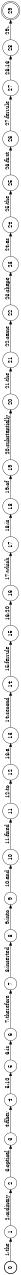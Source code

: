digraph FST {
rankdir = LR;
size = "8.5,11";
label = "";
center = 1;
orientation = Landscape;
ranksep = "0.4";
nodesep = "0.25";
0 [label = "0", shape = circle, style = bold, fontsize = 14]
	0 -> 1 [label = "1:the", fontsize = 14];
1 [label = "1", shape = circle, style = solid, fontsize = 14]
	1 -> 2 [label = "2:ordinary", fontsize = 14];
2 [label = "2", shape = circle, style = solid, fontsize = 14]
	2 -> 3 [label = "3:optical", fontsize = 14];
3 [label = "3", shape = circle, style = solid, fontsize = 14]
	3 -> 4 [label = "4:fiber", fontsize = 14];
4 [label = "4", shape = circle, style = solid, fontsize = 14]
	4 -> 5 [label = "5:10", fontsize = 14];
5 [label = "5", shape = circle, style = solid, fontsize = 14]
	5 -> 6 [label = "6:is", fontsize = 14];
6 [label = "6", shape = circle, style = solid, fontsize = 14]
	6 -> 7 [label = "7:therefore", fontsize = 14];
7 [label = "7", shape = circle, style = solid, fontsize = 14]
	7 -> 8 [label = "8:inserted", fontsize = 14];
8 [label = "8", shape = circle, style = solid, fontsize = 14]
	8 -> 9 [label = "9:into", fontsize = 14];
9 [label = "9", shape = circle, style = solid, fontsize = 14]
	9 -> 10 [label = "10:and", fontsize = 14];
10 [label = "10", shape = circle, style = solid, fontsize = 14]
	10 -> 11 [label = "11:fixed", fontsize = 14];
11 [label = "11", shape = circle, style = solid, fontsize = 14]
	11 -> 12 [label = "12:to", fontsize = 14];
12 [label = "12", shape = circle, style = solid, fontsize = 14]
	12 -> 13 [label = "13:a", fontsize = 14];
13 [label = "13", shape = circle, style = solid, fontsize = 14]
	13 -> 14 [label = "14:second", fontsize = 14];
14 [label = "14", shape = circle, style = solid, fontsize = 14]
	14 -> 15 [label = "15:ferrule", fontsize = 14];
15 [label = "15", shape = circle, style = solid, fontsize = 14]
	15 -> 16 [label = "16:20", fontsize = 14];
16 [label = "16", shape = circle, style = solid, fontsize = 14]
	16 -> 17 [label = "17:which", fontsize = 14];
17 [label = "17", shape = circle, style = solid, fontsize = 14]
	17 -> 18 [label = "18:is", fontsize = 14];
18 [label = "18", shape = circle, style = solid, fontsize = 14]
	18 -> 19 [label = "19:of", fontsize = 14];
19 [label = "19", shape = circle, style = solid, fontsize = 14]
	19 -> 20 [label = "20:substantially", fontsize = 14];
20 [label = "20", shape = circle, style = solid, fontsize = 14]
	20 -> 21 [label = "21:the", fontsize = 14];
21 [label = "21", shape = circle, style = solid, fontsize = 14]
	21 -> 22 [label = "22:same", fontsize = 14];
22 [label = "22", shape = circle, style = solid, fontsize = 14]
	22 -> 23 [label = "23:shape", fontsize = 14];
23 [label = "23", shape = circle, style = solid, fontsize = 14]
	23 -> 24 [label = "24:as", fontsize = 14];
24 [label = "24", shape = circle, style = solid, fontsize = 14]
	24 -> 25 [label = "25:the", fontsize = 14];
25 [label = "25", shape = circle, style = solid, fontsize = 14]
	25 -> 26 [label = "26:first", fontsize = 14];
26 [label = "26", shape = circle, style = solid, fontsize = 14]
	26 -> 27 [label = "27:ferrule", fontsize = 14];
27 [label = "27", shape = circle, style = solid, fontsize = 14]
	27 -> 28 [label = "28:16", fontsize = 14];
28 [label = "28", shape = circle, style = solid, fontsize = 14]
	28 -> 29 [label = "29:.", fontsize = 14];
29 [label = "29", shape = doublecircle, style = solid, fontsize = 14]
}
